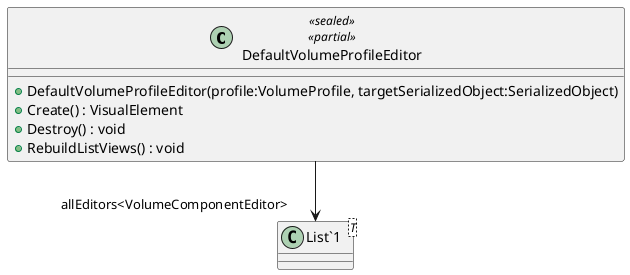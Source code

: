 @startuml
class DefaultVolumeProfileEditor <<sealed>> <<partial>> {
    + DefaultVolumeProfileEditor(profile:VolumeProfile, targetSerializedObject:SerializedObject)
    + Create() : VisualElement
    + Destroy() : void
    + RebuildListViews() : void
}
class "List`1"<T> {
}
DefaultVolumeProfileEditor --> "allEditors<VolumeComponentEditor>" "List`1"
@enduml
